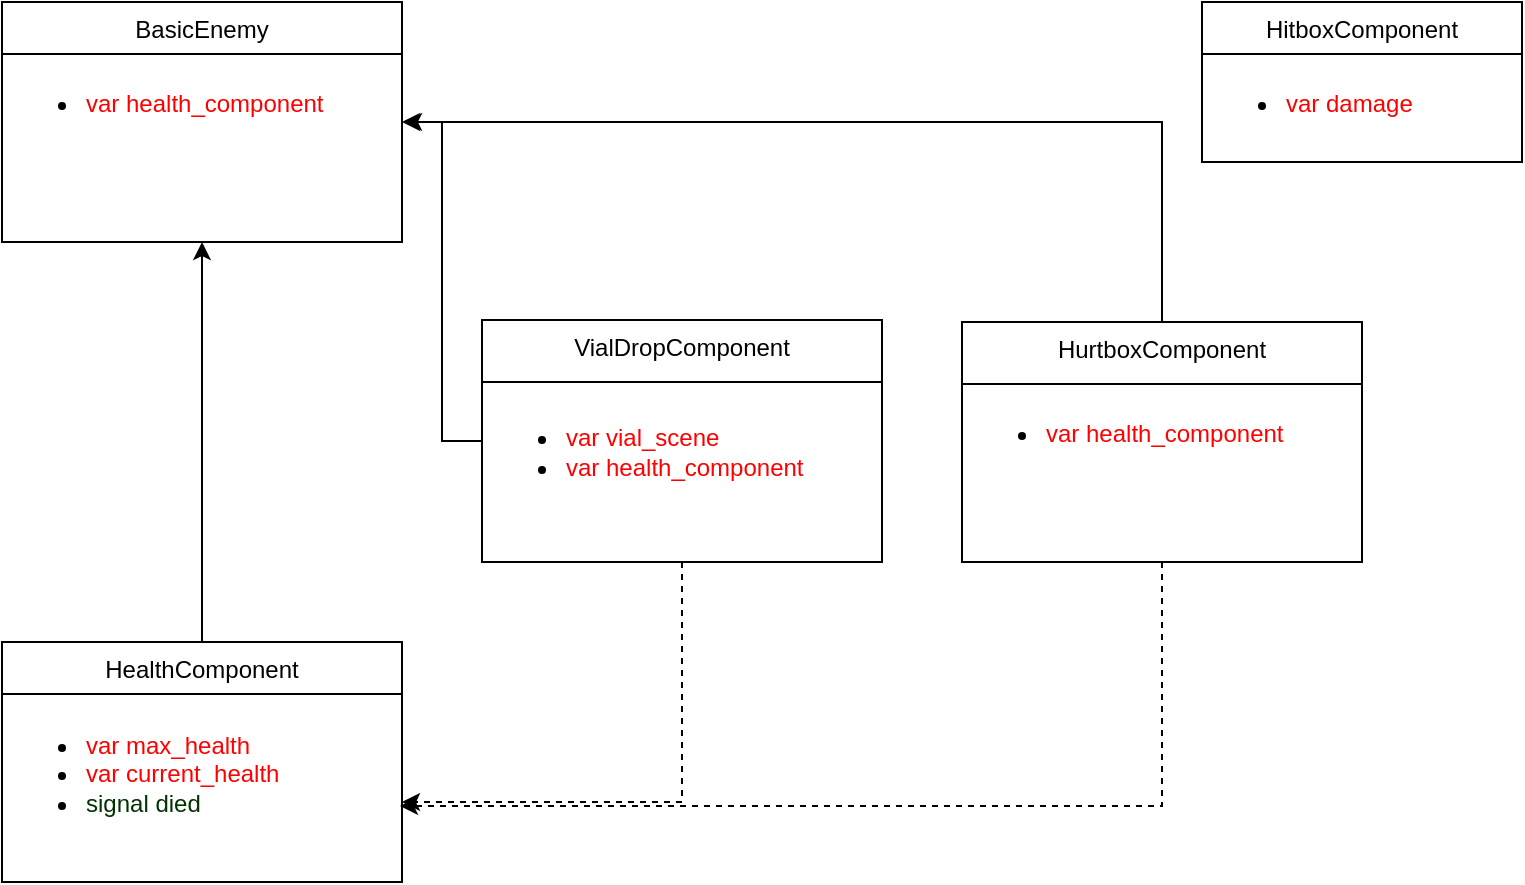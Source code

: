 <mxfile version="24.7.12">
  <diagram id="C5RBs43oDa-KdzZeNtuy" name="Page-1">
    <mxGraphModel dx="1050" dy="566" grid="1" gridSize="10" guides="1" tooltips="1" connect="1" arrows="1" fold="1" page="1" pageScale="1" pageWidth="827" pageHeight="1169" math="0" shadow="0">
      <root>
        <mxCell id="WIyWlLk6GJQsqaUBKTNV-0" />
        <mxCell id="WIyWlLk6GJQsqaUBKTNV-1" parent="WIyWlLk6GJQsqaUBKTNV-0" />
        <mxCell id="zkfFHV4jXpPFQw0GAbJ--0" value="BasicEnemy" style="swimlane;fontStyle=0;align=center;verticalAlign=top;childLayout=stackLayout;horizontal=1;startSize=26;horizontalStack=0;resizeParent=1;resizeLast=0;collapsible=1;marginBottom=0;rounded=0;shadow=0;strokeWidth=1;" parent="WIyWlLk6GJQsqaUBKTNV-1" vertex="1">
          <mxGeometry x="40" y="40" width="200" height="120" as="geometry">
            <mxRectangle x="230" y="140" width="160" height="26" as="alternateBounds" />
          </mxGeometry>
        </mxCell>
        <mxCell id="0AWAEoaoM8VqvZ3vRuo7-12" value="&lt;div align=&quot;left&quot;&gt;&lt;ul&gt;&lt;li&gt;&lt;font color=&quot;#ff0000&quot;&gt;var health_component&lt;br&gt;&lt;/font&gt;&lt;/li&gt;&lt;/ul&gt;&lt;/div&gt;" style="text;html=1;align=left;verticalAlign=middle;resizable=0;points=[];autosize=1;strokeColor=none;fillColor=none;" vertex="1" parent="zkfFHV4jXpPFQw0GAbJ--0">
          <mxGeometry y="26" width="200" height="50" as="geometry" />
        </mxCell>
        <mxCell id="zkfFHV4jXpPFQw0GAbJ--6" value="HitboxComponent&#xa;" style="swimlane;fontStyle=0;align=center;verticalAlign=top;childLayout=stackLayout;horizontal=1;startSize=26;horizontalStack=0;resizeParent=1;resizeLast=0;collapsible=1;marginBottom=0;rounded=0;shadow=0;strokeWidth=1;" parent="WIyWlLk6GJQsqaUBKTNV-1" vertex="1">
          <mxGeometry x="640" y="40" width="160" height="80" as="geometry">
            <mxRectangle x="130" y="380" width="160" height="26" as="alternateBounds" />
          </mxGeometry>
        </mxCell>
        <mxCell id="0AWAEoaoM8VqvZ3vRuo7-2" value="&lt;ul&gt;&lt;li&gt;&lt;font color=&quot;#ff0000&quot;&gt;var damage&lt;br&gt;&lt;/font&gt;&lt;/li&gt;&lt;/ul&gt;" style="text;html=1;align=left;verticalAlign=middle;resizable=0;points=[];autosize=1;strokeColor=none;fillColor=none;" vertex="1" parent="zkfFHV4jXpPFQw0GAbJ--6">
          <mxGeometry y="26" width="160" height="50" as="geometry" />
        </mxCell>
        <mxCell id="0AWAEoaoM8VqvZ3vRuo7-15" style="edgeStyle=orthogonalEdgeStyle;rounded=0;orthogonalLoop=1;jettySize=auto;html=1;entryX=0.5;entryY=1;entryDx=0;entryDy=0;" edge="1" parent="WIyWlLk6GJQsqaUBKTNV-1" source="zkfFHV4jXpPFQw0GAbJ--13" target="zkfFHV4jXpPFQw0GAbJ--0">
          <mxGeometry relative="1" as="geometry" />
        </mxCell>
        <mxCell id="zkfFHV4jXpPFQw0GAbJ--13" value="HealthComponent" style="swimlane;fontStyle=0;align=center;verticalAlign=top;childLayout=stackLayout;horizontal=1;startSize=26;horizontalStack=0;resizeParent=1;resizeLast=0;collapsible=1;marginBottom=0;rounded=0;shadow=0;strokeWidth=1;" parent="WIyWlLk6GJQsqaUBKTNV-1" vertex="1">
          <mxGeometry x="40" y="360" width="200" height="120" as="geometry">
            <mxRectangle x="340" y="380" width="170" height="26" as="alternateBounds" />
          </mxGeometry>
        </mxCell>
        <mxCell id="0AWAEoaoM8VqvZ3vRuo7-4" value="&lt;div align=&quot;left&quot;&gt;&lt;ul&gt;&lt;li&gt;&lt;font color=&quot;#ff0000&quot;&gt;var max_health&lt;/font&gt;&lt;/li&gt;&lt;li&gt;&lt;font color=&quot;#ff0000&quot;&gt;var current_health&lt;/font&gt;&lt;/li&gt;&lt;li&gt;&lt;font color=&quot;#003300&quot;&gt;signal died&lt;/font&gt;&lt;br&gt;&lt;/li&gt;&lt;/ul&gt;&lt;/div&gt;" style="text;html=1;align=left;verticalAlign=middle;resizable=0;points=[];autosize=1;strokeColor=none;fillColor=none;" vertex="1" parent="zkfFHV4jXpPFQw0GAbJ--13">
          <mxGeometry y="26" width="200" height="80" as="geometry" />
        </mxCell>
        <mxCell id="0AWAEoaoM8VqvZ3vRuo7-5" value="VialDropComponent" style="swimlane;fontStyle=0;align=center;verticalAlign=top;childLayout=stackLayout;horizontal=1;startSize=31;horizontalStack=0;resizeParent=1;resizeLast=0;collapsible=1;marginBottom=0;rounded=0;shadow=0;strokeWidth=1;" vertex="1" parent="WIyWlLk6GJQsqaUBKTNV-1">
          <mxGeometry x="280" y="199" width="200" height="121" as="geometry">
            <mxRectangle x="280" y="199" width="170" height="26" as="alternateBounds" />
          </mxGeometry>
        </mxCell>
        <mxCell id="0AWAEoaoM8VqvZ3vRuo7-6" value="&lt;div&gt;&lt;ul&gt;&lt;li&gt;&lt;font color=&quot;#ff0000&quot;&gt;var vial_scene&lt;/font&gt;&lt;/li&gt;&lt;li&gt;&lt;font color=&quot;#ff0000&quot;&gt;var health_component&lt;/font&gt;&lt;/li&gt;&lt;/ul&gt;&lt;/div&gt;" style="text;html=1;align=left;verticalAlign=middle;resizable=0;points=[];autosize=1;strokeColor=none;fillColor=none;" vertex="1" parent="0AWAEoaoM8VqvZ3vRuo7-5">
          <mxGeometry y="31" width="200" height="70" as="geometry" />
        </mxCell>
        <mxCell id="0AWAEoaoM8VqvZ3vRuo7-17" style="edgeStyle=orthogonalEdgeStyle;rounded=0;orthogonalLoop=1;jettySize=auto;html=1;exitX=0.5;exitY=0;exitDx=0;exitDy=0;entryX=1;entryY=0.68;entryDx=0;entryDy=0;entryPerimeter=0;" edge="1" parent="WIyWlLk6GJQsqaUBKTNV-1" source="0AWAEoaoM8VqvZ3vRuo7-9" target="0AWAEoaoM8VqvZ3vRuo7-12">
          <mxGeometry relative="1" as="geometry">
            <mxPoint x="520" y="100" as="targetPoint" />
          </mxGeometry>
        </mxCell>
        <mxCell id="0AWAEoaoM8VqvZ3vRuo7-9" value="HurtboxComponent" style="swimlane;fontStyle=0;align=center;verticalAlign=top;childLayout=stackLayout;horizontal=1;startSize=31;horizontalStack=0;resizeParent=1;resizeLast=0;collapsible=1;marginBottom=0;rounded=0;shadow=0;strokeWidth=1;" vertex="1" parent="WIyWlLk6GJQsqaUBKTNV-1">
          <mxGeometry x="520" y="200" width="200" height="120" as="geometry">
            <mxRectangle x="340" y="380" width="170" height="26" as="alternateBounds" />
          </mxGeometry>
        </mxCell>
        <mxCell id="0AWAEoaoM8VqvZ3vRuo7-10" value="&lt;div&gt;&lt;ul&gt;&lt;li&gt;&lt;font color=&quot;#ff0000&quot;&gt;var health_component&lt;br&gt;&lt;/font&gt;&lt;/li&gt;&lt;/ul&gt;&lt;/div&gt;" style="text;html=1;align=left;verticalAlign=middle;resizable=0;points=[];autosize=1;strokeColor=none;fillColor=none;" vertex="1" parent="0AWAEoaoM8VqvZ3vRuo7-9">
          <mxGeometry y="31" width="200" height="50" as="geometry" />
        </mxCell>
        <mxCell id="0AWAEoaoM8VqvZ3vRuo7-16" style="edgeStyle=orthogonalEdgeStyle;rounded=0;orthogonalLoop=1;jettySize=auto;html=1;entryX=1.005;entryY=0.68;entryDx=0;entryDy=0;entryPerimeter=0;" edge="1" parent="WIyWlLk6GJQsqaUBKTNV-1" source="0AWAEoaoM8VqvZ3vRuo7-5" target="0AWAEoaoM8VqvZ3vRuo7-12">
          <mxGeometry relative="1" as="geometry" />
        </mxCell>
        <mxCell id="0AWAEoaoM8VqvZ3vRuo7-20" style="edgeStyle=orthogonalEdgeStyle;rounded=0;orthogonalLoop=1;jettySize=auto;html=1;exitX=0.5;exitY=1;exitDx=0;exitDy=0;entryX=1;entryY=0.675;entryDx=0;entryDy=0;entryPerimeter=0;dashed=1;" edge="1" parent="WIyWlLk6GJQsqaUBKTNV-1" source="0AWAEoaoM8VqvZ3vRuo7-5" target="0AWAEoaoM8VqvZ3vRuo7-4">
          <mxGeometry relative="1" as="geometry" />
        </mxCell>
        <mxCell id="0AWAEoaoM8VqvZ3vRuo7-21" style="edgeStyle=orthogonalEdgeStyle;rounded=0;orthogonalLoop=1;jettySize=auto;html=1;exitX=0.5;exitY=1;exitDx=0;exitDy=0;entryX=0.995;entryY=0.7;entryDx=0;entryDy=0;entryPerimeter=0;dashed=1;" edge="1" parent="WIyWlLk6GJQsqaUBKTNV-1" source="0AWAEoaoM8VqvZ3vRuo7-9" target="0AWAEoaoM8VqvZ3vRuo7-4">
          <mxGeometry relative="1" as="geometry" />
        </mxCell>
      </root>
    </mxGraphModel>
  </diagram>
</mxfile>
